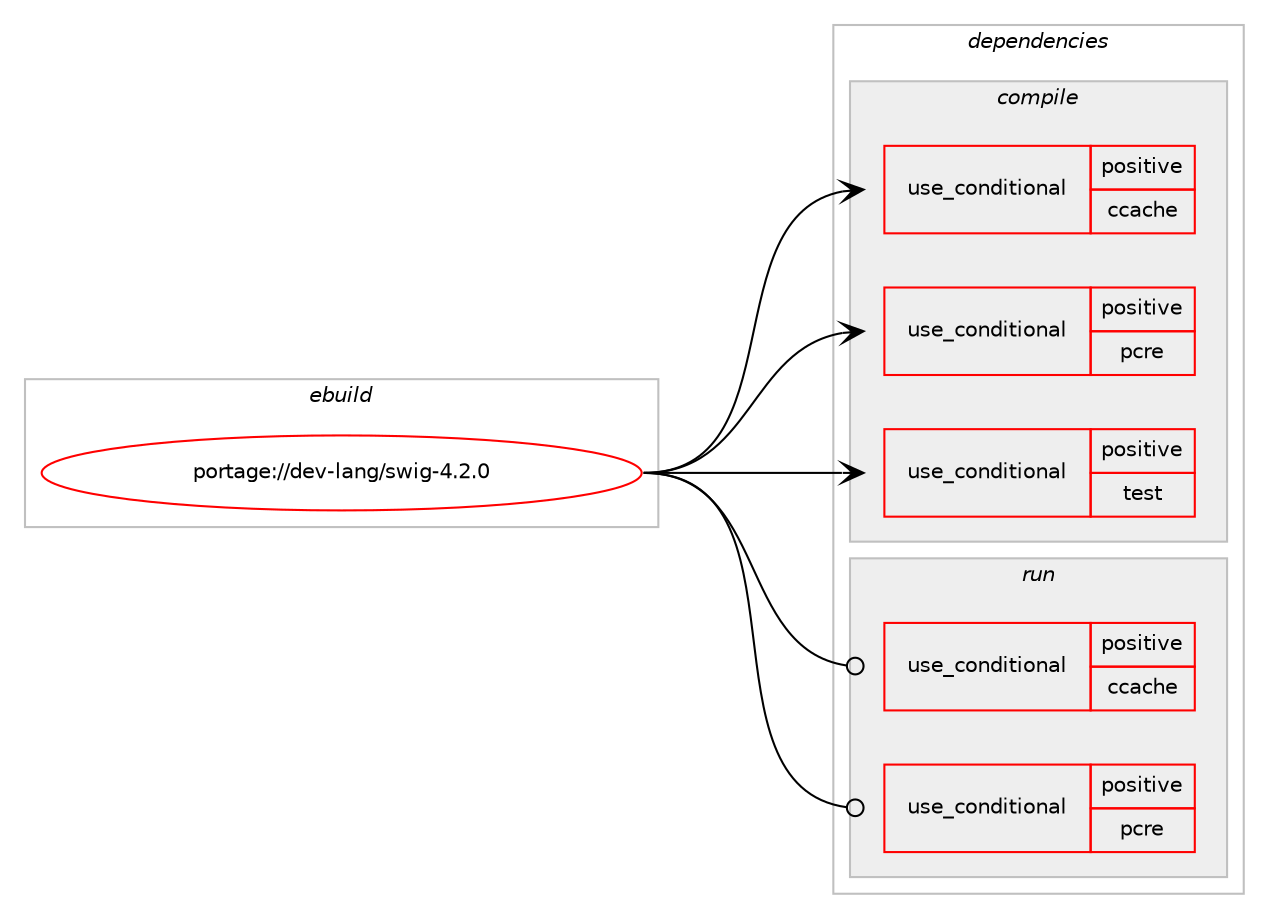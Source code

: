 digraph prolog {

# *************
# Graph options
# *************

newrank=true;
concentrate=true;
compound=true;
graph [rankdir=LR,fontname=Helvetica,fontsize=10,ranksep=1.5];#, ranksep=2.5, nodesep=0.2];
edge  [arrowhead=vee];
node  [fontname=Helvetica,fontsize=10];

# **********
# The ebuild
# **********

subgraph cluster_leftcol {
color=gray;
rank=same;
label=<<i>ebuild</i>>;
id [label="portage://dev-lang/swig-4.2.0", color=red, width=4, href="../dev-lang/swig-4.2.0.svg"];
}

# ****************
# The dependencies
# ****************

subgraph cluster_midcol {
color=gray;
label=<<i>dependencies</i>>;
subgraph cluster_compile {
fillcolor="#eeeeee";
style=filled;
label=<<i>compile</i>>;
subgraph cond24723 {
dependency53448 [label=<<TABLE BORDER="0" CELLBORDER="1" CELLSPACING="0" CELLPADDING="4"><TR><TD ROWSPAN="3" CELLPADDING="10">use_conditional</TD></TR><TR><TD>positive</TD></TR><TR><TD>ccache</TD></TR></TABLE>>, shape=none, color=red];
# *** BEGIN UNKNOWN DEPENDENCY TYPE (TODO) ***
# dependency53448 -> package_dependency(portage://dev-lang/swig-4.2.0,install,no,sys-libs,zlib,none,[,,],[],[])
# *** END UNKNOWN DEPENDENCY TYPE (TODO) ***

}
id:e -> dependency53448:w [weight=20,style="solid",arrowhead="vee"];
subgraph cond24724 {
dependency53449 [label=<<TABLE BORDER="0" CELLBORDER="1" CELLSPACING="0" CELLPADDING="4"><TR><TD ROWSPAN="3" CELLPADDING="10">use_conditional</TD></TR><TR><TD>positive</TD></TR><TR><TD>pcre</TD></TR></TABLE>>, shape=none, color=red];
# *** BEGIN UNKNOWN DEPENDENCY TYPE (TODO) ***
# dependency53449 -> package_dependency(portage://dev-lang/swig-4.2.0,install,no,dev-libs,libpcre2,none,[,,],[],[])
# *** END UNKNOWN DEPENDENCY TYPE (TODO) ***

}
id:e -> dependency53449:w [weight=20,style="solid",arrowhead="vee"];
subgraph cond24725 {
dependency53450 [label=<<TABLE BORDER="0" CELLBORDER="1" CELLSPACING="0" CELLPADDING="4"><TR><TD ROWSPAN="3" CELLPADDING="10">use_conditional</TD></TR><TR><TD>positive</TD></TR><TR><TD>test</TD></TR></TABLE>>, shape=none, color=red];
# *** BEGIN UNKNOWN DEPENDENCY TYPE (TODO) ***
# dependency53450 -> package_dependency(portage://dev-lang/swig-4.2.0,install,no,dev-libs,boost,none,[,,],[],[])
# *** END UNKNOWN DEPENDENCY TYPE (TODO) ***

}
id:e -> dependency53450:w [weight=20,style="solid",arrowhead="vee"];
}
subgraph cluster_compileandrun {
fillcolor="#eeeeee";
style=filled;
label=<<i>compile and run</i>>;
}
subgraph cluster_run {
fillcolor="#eeeeee";
style=filled;
label=<<i>run</i>>;
subgraph cond24726 {
dependency53451 [label=<<TABLE BORDER="0" CELLBORDER="1" CELLSPACING="0" CELLPADDING="4"><TR><TD ROWSPAN="3" CELLPADDING="10">use_conditional</TD></TR><TR><TD>positive</TD></TR><TR><TD>ccache</TD></TR></TABLE>>, shape=none, color=red];
# *** BEGIN UNKNOWN DEPENDENCY TYPE (TODO) ***
# dependency53451 -> package_dependency(portage://dev-lang/swig-4.2.0,run,no,sys-libs,zlib,none,[,,],[],[])
# *** END UNKNOWN DEPENDENCY TYPE (TODO) ***

}
id:e -> dependency53451:w [weight=20,style="solid",arrowhead="odot"];
subgraph cond24727 {
dependency53452 [label=<<TABLE BORDER="0" CELLBORDER="1" CELLSPACING="0" CELLPADDING="4"><TR><TD ROWSPAN="3" CELLPADDING="10">use_conditional</TD></TR><TR><TD>positive</TD></TR><TR><TD>pcre</TD></TR></TABLE>>, shape=none, color=red];
# *** BEGIN UNKNOWN DEPENDENCY TYPE (TODO) ***
# dependency53452 -> package_dependency(portage://dev-lang/swig-4.2.0,run,no,dev-libs,libpcre2,none,[,,],[],[])
# *** END UNKNOWN DEPENDENCY TYPE (TODO) ***

}
id:e -> dependency53452:w [weight=20,style="solid",arrowhead="odot"];
}
}

# **************
# The candidates
# **************

subgraph cluster_choices {
rank=same;
color=gray;
label=<<i>candidates</i>>;

}

}

